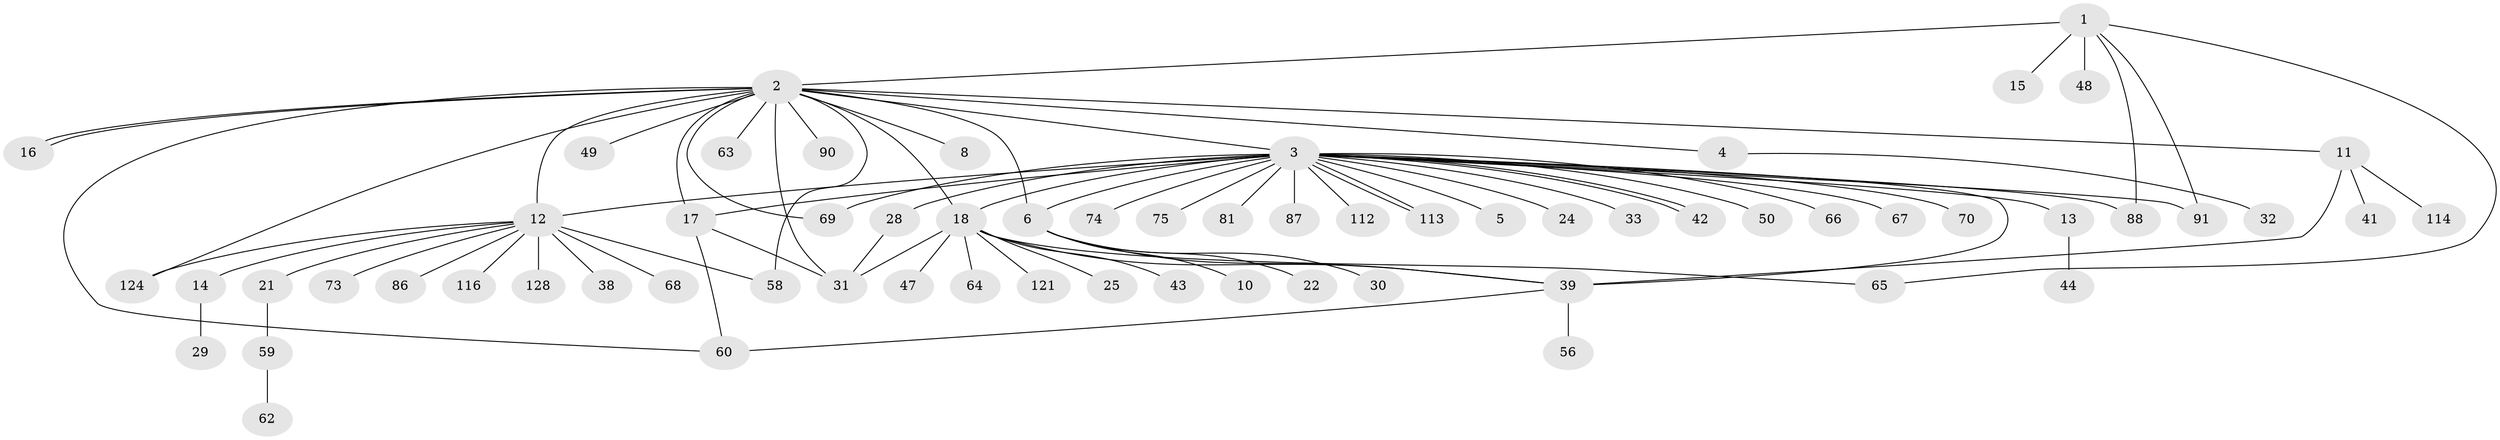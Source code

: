 // original degree distribution, {7: 0.015267175572519083, 26: 0.007633587786259542, 31: 0.007633587786259542, 2: 0.31297709923664124, 1: 0.4580152671755725, 8: 0.022900763358778626, 11: 0.007633587786259542, 4: 0.03816793893129771, 16: 0.007633587786259542, 3: 0.0916030534351145, 9: 0.007633587786259542, 6: 0.015267175572519083, 5: 0.007633587786259542}
// Generated by graph-tools (version 1.1) at 2025/14/03/09/25 04:14:23]
// undirected, 65 vertices, 85 edges
graph export_dot {
graph [start="1"]
  node [color=gray90,style=filled];
  1;
  2 [super="+57+27+82+77+131+46+7"];
  3 [super="+55+9+19+40+51"];
  4;
  5;
  6 [super="+93+36"];
  8 [super="+34"];
  10;
  11;
  12;
  13;
  14;
  15;
  16;
  17 [super="+72+103+71"];
  18 [super="+20+94"];
  21 [super="+101"];
  22 [super="+80"];
  24;
  25;
  28 [super="+99"];
  29;
  30;
  31;
  32;
  33;
  38;
  39 [super="+115+53"];
  41 [super="+111"];
  42 [super="+83+76+85"];
  43 [super="+126"];
  44;
  47;
  48 [super="+52"];
  49 [super="+89"];
  50 [super="+118"];
  56;
  58;
  59 [super="+84"];
  60;
  62;
  63;
  64 [super="+95"];
  65;
  66;
  67;
  68;
  69 [super="+125"];
  70;
  73;
  74;
  75;
  81;
  86;
  87;
  88;
  90;
  91;
  112;
  113;
  114;
  116 [super="+127+129"];
  121;
  124;
  128;
  1 -- 2 [weight=2];
  1 -- 15;
  1 -- 48;
  1 -- 65;
  1 -- 88;
  1 -- 91;
  2 -- 3 [weight=4];
  2 -- 4;
  2 -- 6;
  2 -- 8;
  2 -- 11;
  2 -- 12 [weight=4];
  2 -- 16;
  2 -- 16;
  2 -- 17 [weight=2];
  2 -- 18 [weight=2];
  2 -- 49;
  2 -- 63;
  2 -- 124;
  2 -- 58;
  2 -- 69;
  2 -- 90;
  2 -- 60;
  2 -- 31 [weight=2];
  3 -- 5;
  3 -- 6 [weight=3];
  3 -- 12 [weight=2];
  3 -- 13;
  3 -- 17;
  3 -- 24;
  3 -- 33;
  3 -- 42;
  3 -- 42;
  3 -- 50;
  3 -- 66;
  3 -- 70 [weight=2];
  3 -- 74;
  3 -- 81;
  3 -- 87;
  3 -- 88;
  3 -- 91;
  3 -- 112;
  3 -- 113;
  3 -- 113;
  3 -- 69;
  3 -- 39 [weight=2];
  3 -- 75;
  3 -- 28;
  3 -- 67;
  3 -- 18 [weight=3];
  4 -- 32;
  6 -- 10;
  6 -- 22;
  6 -- 30;
  6 -- 39;
  11 -- 39;
  11 -- 41;
  11 -- 114;
  12 -- 14;
  12 -- 21;
  12 -- 38;
  12 -- 58;
  12 -- 68;
  12 -- 73;
  12 -- 86;
  12 -- 116;
  12 -- 124;
  12 -- 128;
  13 -- 44;
  14 -- 29;
  17 -- 31;
  17 -- 60;
  18 -- 64;
  18 -- 65;
  18 -- 39;
  18 -- 43;
  18 -- 47;
  18 -- 121;
  18 -- 25;
  18 -- 31 [weight=2];
  21 -- 59;
  28 -- 31;
  39 -- 56;
  39 -- 60;
  59 -- 62;
}
